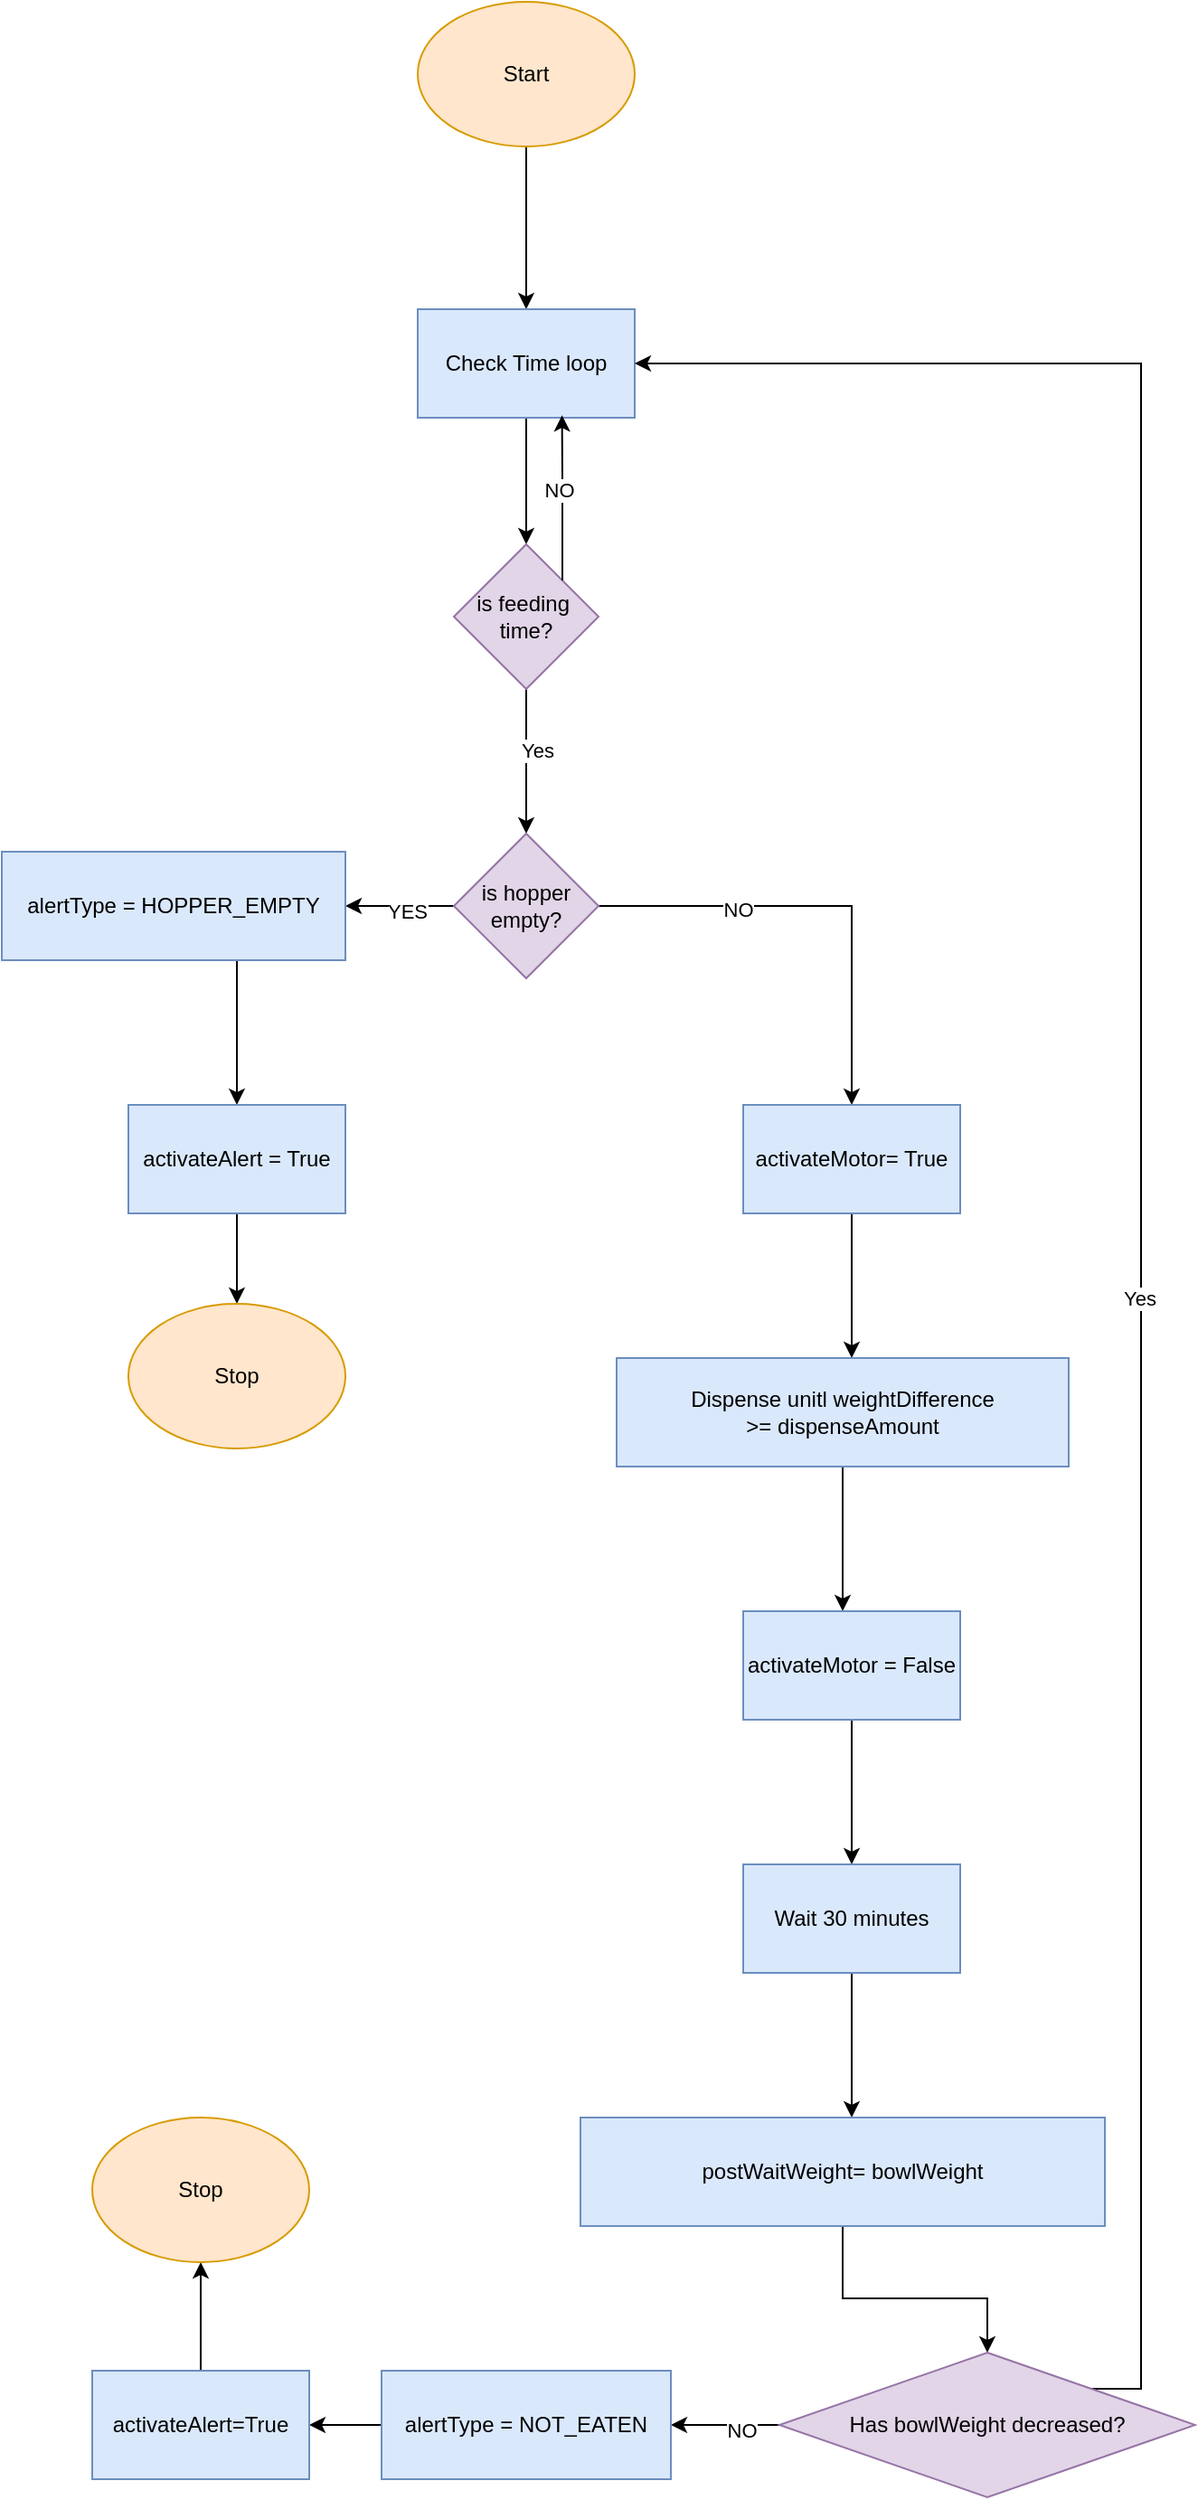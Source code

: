 <mxfile version="28.1.0">
  <diagram name="Page-1" id="8ce9d11a-91a2-4d17-14d8-a56ed91bf033">
    <mxGraphModel dx="2605" dy="1425" grid="1" gridSize="10" guides="1" tooltips="1" connect="1" arrows="1" fold="1" page="1" pageScale="1" pageWidth="1100" pageHeight="850" background="none" math="0" shadow="0">
      <root>
        <mxCell id="0" />
        <mxCell id="1" parent="0" />
        <mxCell id="sLj5DxyuSsT9mWxipjyc-3" value="" style="edgeStyle=orthogonalEdgeStyle;rounded=0;orthogonalLoop=1;jettySize=auto;html=1;" parent="1" source="sLj5DxyuSsT9mWxipjyc-1" target="sLj5DxyuSsT9mWxipjyc-2" edge="1">
          <mxGeometry relative="1" as="geometry" />
        </mxCell>
        <mxCell id="sLj5DxyuSsT9mWxipjyc-1" value="Start" style="ellipse;whiteSpace=wrap;html=1;fillColor=#ffe6cc;strokeColor=#d79b00;" parent="1" vertex="1">
          <mxGeometry x="420" y="210" width="120" height="80" as="geometry" />
        </mxCell>
        <mxCell id="sLj5DxyuSsT9mWxipjyc-5" value="" style="edgeStyle=orthogonalEdgeStyle;rounded=0;orthogonalLoop=1;jettySize=auto;html=1;" parent="1" source="sLj5DxyuSsT9mWxipjyc-2" target="sLj5DxyuSsT9mWxipjyc-4" edge="1">
          <mxGeometry relative="1" as="geometry" />
        </mxCell>
        <mxCell id="sLj5DxyuSsT9mWxipjyc-2" value="Check Time loop" style="whiteSpace=wrap;html=1;fillColor=#dae8fc;strokeColor=#6c8ebf;" parent="1" vertex="1">
          <mxGeometry x="420" y="380" width="120" height="60" as="geometry" />
        </mxCell>
        <mxCell id="sLj5DxyuSsT9mWxipjyc-9" value="" style="edgeStyle=orthogonalEdgeStyle;rounded=0;orthogonalLoop=1;jettySize=auto;html=1;" parent="1" source="sLj5DxyuSsT9mWxipjyc-4" target="sLj5DxyuSsT9mWxipjyc-8" edge="1">
          <mxGeometry relative="1" as="geometry" />
        </mxCell>
        <mxCell id="sLj5DxyuSsT9mWxipjyc-44" value="Yes" style="edgeLabel;html=1;align=center;verticalAlign=middle;resizable=0;points=[];" parent="sLj5DxyuSsT9mWxipjyc-9" vertex="1" connectable="0">
          <mxGeometry x="-0.152" y="6" relative="1" as="geometry">
            <mxPoint as="offset" />
          </mxGeometry>
        </mxCell>
        <mxCell id="sLj5DxyuSsT9mWxipjyc-4" value="is feeding&amp;nbsp;&lt;div&gt;time?&lt;/div&gt;" style="rhombus;whiteSpace=wrap;html=1;fillColor=#e1d5e7;strokeColor=#9673a6;" parent="1" vertex="1">
          <mxGeometry x="440" y="510" width="80" height="80" as="geometry" />
        </mxCell>
        <mxCell id="sLj5DxyuSsT9mWxipjyc-6" style="edgeStyle=orthogonalEdgeStyle;rounded=0;orthogonalLoop=1;jettySize=auto;html=1;exitX=1;exitY=0;exitDx=0;exitDy=0;entryX=0.665;entryY=0.977;entryDx=0;entryDy=0;entryPerimeter=0;" parent="1" source="sLj5DxyuSsT9mWxipjyc-4" target="sLj5DxyuSsT9mWxipjyc-2" edge="1">
          <mxGeometry relative="1" as="geometry" />
        </mxCell>
        <mxCell id="sLj5DxyuSsT9mWxipjyc-7" value="NO" style="edgeLabel;html=1;align=center;verticalAlign=middle;resizable=0;points=[];" parent="sLj5DxyuSsT9mWxipjyc-6" vertex="1" connectable="0">
          <mxGeometry x="-0.048" y="1" relative="1" as="geometry">
            <mxPoint x="-1" y="-7" as="offset" />
          </mxGeometry>
        </mxCell>
        <mxCell id="sLj5DxyuSsT9mWxipjyc-13" value="" style="edgeStyle=orthogonalEdgeStyle;rounded=0;orthogonalLoop=1;jettySize=auto;html=1;" parent="1" source="sLj5DxyuSsT9mWxipjyc-8" target="sLj5DxyuSsT9mWxipjyc-12" edge="1">
          <mxGeometry relative="1" as="geometry" />
        </mxCell>
        <mxCell id="sLj5DxyuSsT9mWxipjyc-43" value="YES" style="edgeLabel;html=1;align=center;verticalAlign=middle;resizable=0;points=[];" parent="sLj5DxyuSsT9mWxipjyc-13" vertex="1" connectable="0">
          <mxGeometry x="-0.131" y="3" relative="1" as="geometry">
            <mxPoint as="offset" />
          </mxGeometry>
        </mxCell>
        <mxCell id="sLj5DxyuSsT9mWxipjyc-19" value="" style="edgeStyle=orthogonalEdgeStyle;rounded=0;orthogonalLoop=1;jettySize=auto;html=1;" parent="1" source="sLj5DxyuSsT9mWxipjyc-8" target="sLj5DxyuSsT9mWxipjyc-18" edge="1">
          <mxGeometry relative="1" as="geometry" />
        </mxCell>
        <mxCell id="sLj5DxyuSsT9mWxipjyc-41" value="NO" style="edgeLabel;html=1;align=center;verticalAlign=middle;resizable=0;points=[];" parent="sLj5DxyuSsT9mWxipjyc-19" vertex="1" connectable="0">
          <mxGeometry x="-0.384" y="-2" relative="1" as="geometry">
            <mxPoint as="offset" />
          </mxGeometry>
        </mxCell>
        <mxCell id="sLj5DxyuSsT9mWxipjyc-8" value="is hopper&lt;div&gt;&lt;span style=&quot;background-color: transparent; color: light-dark(rgb(0, 0, 0), rgb(255, 255, 255));&quot;&gt;empty?&lt;/span&gt;&lt;/div&gt;" style="rhombus;whiteSpace=wrap;html=1;fillColor=#e1d5e7;strokeColor=#9673a6;" parent="1" vertex="1">
          <mxGeometry x="440" y="670" width="80" height="80" as="geometry" />
        </mxCell>
        <mxCell id="sLj5DxyuSsT9mWxipjyc-15" value="" style="edgeStyle=orthogonalEdgeStyle;rounded=0;orthogonalLoop=1;jettySize=auto;html=1;" parent="1" source="sLj5DxyuSsT9mWxipjyc-12" target="sLj5DxyuSsT9mWxipjyc-14" edge="1">
          <mxGeometry relative="1" as="geometry">
            <Array as="points">
              <mxPoint x="320" y="750" />
              <mxPoint x="320" y="750" />
            </Array>
          </mxGeometry>
        </mxCell>
        <mxCell id="sLj5DxyuSsT9mWxipjyc-12" value="alertType = HOPPER_EMPTY" style="whiteSpace=wrap;html=1;fillColor=#dae8fc;strokeColor=#6c8ebf;" parent="1" vertex="1">
          <mxGeometry x="190" y="680" width="190" height="60" as="geometry" />
        </mxCell>
        <mxCell id="sLj5DxyuSsT9mWxipjyc-17" value="" style="edgeStyle=orthogonalEdgeStyle;rounded=0;orthogonalLoop=1;jettySize=auto;html=1;" parent="1" source="sLj5DxyuSsT9mWxipjyc-14" target="sLj5DxyuSsT9mWxipjyc-16" edge="1">
          <mxGeometry relative="1" as="geometry" />
        </mxCell>
        <mxCell id="sLj5DxyuSsT9mWxipjyc-14" value="activateAlert = True" style="whiteSpace=wrap;html=1;fillColor=#dae8fc;strokeColor=#6c8ebf;" parent="1" vertex="1">
          <mxGeometry x="260" y="820" width="120" height="60" as="geometry" />
        </mxCell>
        <mxCell id="sLj5DxyuSsT9mWxipjyc-16" value="Stop" style="ellipse;whiteSpace=wrap;html=1;fillColor=#ffe6cc;strokeColor=#d79b00;" parent="1" vertex="1">
          <mxGeometry x="260" y="930" width="120" height="80" as="geometry" />
        </mxCell>
        <mxCell id="sLj5DxyuSsT9mWxipjyc-21" value="" style="edgeStyle=orthogonalEdgeStyle;rounded=0;orthogonalLoop=1;jettySize=auto;html=1;" parent="1" source="sLj5DxyuSsT9mWxipjyc-18" target="sLj5DxyuSsT9mWxipjyc-20" edge="1">
          <mxGeometry relative="1" as="geometry">
            <Array as="points">
              <mxPoint x="660" y="940" />
              <mxPoint x="660" y="940" />
            </Array>
          </mxGeometry>
        </mxCell>
        <mxCell id="sLj5DxyuSsT9mWxipjyc-18" value="activateMotor= True" style="whiteSpace=wrap;html=1;fillColor=#dae8fc;strokeColor=#6c8ebf;" parent="1" vertex="1">
          <mxGeometry x="600" y="820" width="120" height="60" as="geometry" />
        </mxCell>
        <mxCell id="sLj5DxyuSsT9mWxipjyc-45" value="" style="edgeStyle=orthogonalEdgeStyle;rounded=0;orthogonalLoop=1;jettySize=auto;html=1;" parent="1" source="sLj5DxyuSsT9mWxipjyc-20" target="sLj5DxyuSsT9mWxipjyc-24" edge="1">
          <mxGeometry relative="1" as="geometry">
            <Array as="points">
              <mxPoint x="655" y="1080" />
              <mxPoint x="655" y="1080" />
            </Array>
          </mxGeometry>
        </mxCell>
        <mxCell id="sLj5DxyuSsT9mWxipjyc-20" value="Dispense unitl weightDifference &amp;gt;=&amp;nbsp;&lt;span style=&quot;background-color: transparent; color: light-dark(rgb(0, 0, 0), rgb(255, 255, 255));&quot;&gt;dispenseAmount&lt;/span&gt;" style="whiteSpace=wrap;html=1;fillColor=#dae8fc;strokeColor=#6c8ebf;" parent="1" vertex="1">
          <mxGeometry x="530" y="960" width="250" height="60" as="geometry" />
        </mxCell>
        <mxCell id="sLj5DxyuSsT9mWxipjyc-27" value="" style="edgeStyle=orthogonalEdgeStyle;rounded=0;orthogonalLoop=1;jettySize=auto;html=1;" parent="1" source="sLj5DxyuSsT9mWxipjyc-24" target="sLj5DxyuSsT9mWxipjyc-26" edge="1">
          <mxGeometry relative="1" as="geometry" />
        </mxCell>
        <mxCell id="sLj5DxyuSsT9mWxipjyc-24" value="activateMotor = False" style="whiteSpace=wrap;html=1;fillColor=#dae8fc;strokeColor=#6c8ebf;" parent="1" vertex="1">
          <mxGeometry x="600" y="1100" width="120" height="60" as="geometry" />
        </mxCell>
        <mxCell id="sLj5DxyuSsT9mWxipjyc-29" value="" style="edgeStyle=orthogonalEdgeStyle;rounded=0;orthogonalLoop=1;jettySize=auto;html=1;" parent="1" source="sLj5DxyuSsT9mWxipjyc-26" target="sLj5DxyuSsT9mWxipjyc-28" edge="1">
          <mxGeometry relative="1" as="geometry">
            <Array as="points">
              <mxPoint x="660" y="1360" />
              <mxPoint x="660" y="1360" />
            </Array>
          </mxGeometry>
        </mxCell>
        <mxCell id="sLj5DxyuSsT9mWxipjyc-26" value="Wait 30 minutes" style="whiteSpace=wrap;html=1;fillColor=#dae8fc;strokeColor=#6c8ebf;" parent="1" vertex="1">
          <mxGeometry x="600" y="1240" width="120" height="60" as="geometry" />
        </mxCell>
        <mxCell id="sLj5DxyuSsT9mWxipjyc-31" value="" style="edgeStyle=orthogonalEdgeStyle;rounded=0;orthogonalLoop=1;jettySize=auto;html=1;" parent="1" source="sLj5DxyuSsT9mWxipjyc-28" target="sLj5DxyuSsT9mWxipjyc-30" edge="1">
          <mxGeometry relative="1" as="geometry">
            <Array as="points">
              <mxPoint x="655" y="1480" />
              <mxPoint x="735" y="1480" />
            </Array>
          </mxGeometry>
        </mxCell>
        <mxCell id="sLj5DxyuSsT9mWxipjyc-28" value="postWaitWeight= bowlWeight" style="whiteSpace=wrap;html=1;fillColor=#dae8fc;strokeColor=#6c8ebf;" parent="1" vertex="1">
          <mxGeometry x="510" y="1380" width="290" height="60" as="geometry" />
        </mxCell>
        <mxCell id="sLj5DxyuSsT9mWxipjyc-33" value="" style="edgeStyle=orthogonalEdgeStyle;rounded=0;orthogonalLoop=1;jettySize=auto;html=1;" parent="1" source="sLj5DxyuSsT9mWxipjyc-30" target="sLj5DxyuSsT9mWxipjyc-32" edge="1">
          <mxGeometry relative="1" as="geometry" />
        </mxCell>
        <mxCell id="sLj5DxyuSsT9mWxipjyc-40" value="NO" style="edgeLabel;html=1;align=center;verticalAlign=middle;resizable=0;points=[];" parent="sLj5DxyuSsT9mWxipjyc-33" vertex="1" connectable="0">
          <mxGeometry x="-0.304" y="3" relative="1" as="geometry">
            <mxPoint as="offset" />
          </mxGeometry>
        </mxCell>
        <mxCell id="sLj5DxyuSsT9mWxipjyc-38" style="edgeStyle=orthogonalEdgeStyle;rounded=0;orthogonalLoop=1;jettySize=auto;html=1;exitX=1;exitY=0;exitDx=0;exitDy=0;" parent="1" source="sLj5DxyuSsT9mWxipjyc-30" target="sLj5DxyuSsT9mWxipjyc-2" edge="1">
          <mxGeometry relative="1" as="geometry">
            <mxPoint x="550" y="410" as="targetPoint" />
            <Array as="points">
              <mxPoint x="820" y="1530" />
              <mxPoint x="820" y="410" />
            </Array>
          </mxGeometry>
        </mxCell>
        <mxCell id="sLj5DxyuSsT9mWxipjyc-39" value="Yes" style="edgeLabel;html=1;align=center;verticalAlign=middle;resizable=0;points=[];" parent="sLj5DxyuSsT9mWxipjyc-38" vertex="1" connectable="0">
          <mxGeometry x="-0.118" y="1" relative="1" as="geometry">
            <mxPoint y="-1" as="offset" />
          </mxGeometry>
        </mxCell>
        <mxCell id="sLj5DxyuSsT9mWxipjyc-30" value="Has bowlWeight decreased?" style="rhombus;whiteSpace=wrap;html=1;fillColor=#e1d5e7;strokeColor=#9673a6;" parent="1" vertex="1">
          <mxGeometry x="620" y="1510" width="230" height="80" as="geometry" />
        </mxCell>
        <mxCell id="sLj5DxyuSsT9mWxipjyc-35" value="" style="edgeStyle=orthogonalEdgeStyle;rounded=0;orthogonalLoop=1;jettySize=auto;html=1;" parent="1" source="sLj5DxyuSsT9mWxipjyc-32" target="sLj5DxyuSsT9mWxipjyc-34" edge="1">
          <mxGeometry relative="1" as="geometry" />
        </mxCell>
        <mxCell id="sLj5DxyuSsT9mWxipjyc-32" value="alertType = NOT_EATEN" style="whiteSpace=wrap;html=1;fillColor=#dae8fc;strokeColor=#6c8ebf;" parent="1" vertex="1">
          <mxGeometry x="400" y="1520" width="160" height="60" as="geometry" />
        </mxCell>
        <mxCell id="sLj5DxyuSsT9mWxipjyc-37" value="" style="edgeStyle=orthogonalEdgeStyle;rounded=0;orthogonalLoop=1;jettySize=auto;html=1;" parent="1" source="sLj5DxyuSsT9mWxipjyc-34" target="sLj5DxyuSsT9mWxipjyc-36" edge="1">
          <mxGeometry relative="1" as="geometry" />
        </mxCell>
        <mxCell id="sLj5DxyuSsT9mWxipjyc-34" value="activateAlert=True" style="whiteSpace=wrap;html=1;fillColor=#dae8fc;strokeColor=#6c8ebf;" parent="1" vertex="1">
          <mxGeometry x="240" y="1520" width="120" height="60" as="geometry" />
        </mxCell>
        <mxCell id="sLj5DxyuSsT9mWxipjyc-36" value="Stop" style="ellipse;whiteSpace=wrap;html=1;fillColor=#ffe6cc;strokeColor=#d79b00;" parent="1" vertex="1">
          <mxGeometry x="240" y="1380" width="120" height="80" as="geometry" />
        </mxCell>
      </root>
    </mxGraphModel>
  </diagram>
</mxfile>
